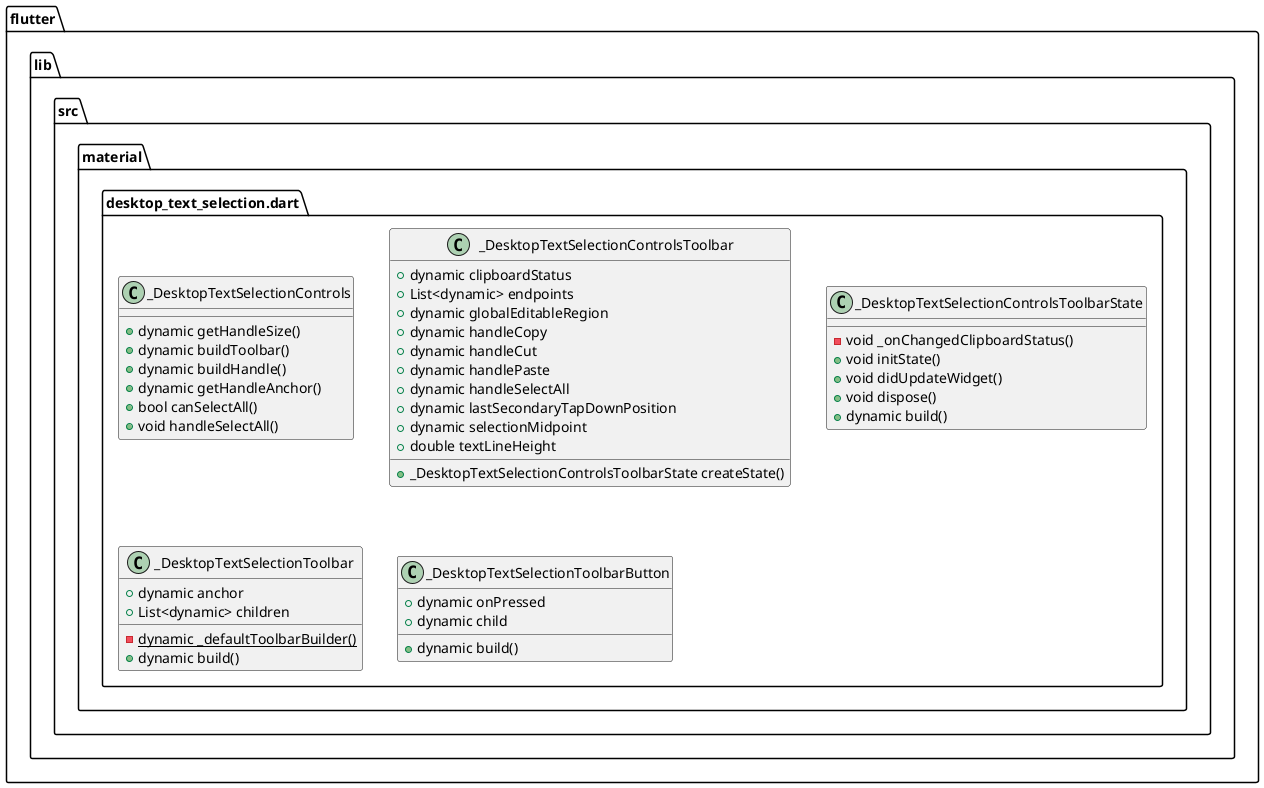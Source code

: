 @startuml
set namespaceSeparator ::

class "flutter::lib::src::material::desktop_text_selection.dart::_DesktopTextSelectionControls" {
  +dynamic getHandleSize()
  +dynamic buildToolbar()
  +dynamic buildHandle()
  +dynamic getHandleAnchor()
  +bool canSelectAll()
  +void handleSelectAll()
}

class "flutter::lib::src::material::desktop_text_selection.dart::_DesktopTextSelectionControlsToolbar" {
  +dynamic clipboardStatus
  +List<dynamic> endpoints
  +dynamic globalEditableRegion
  +dynamic handleCopy
  +dynamic handleCut
  +dynamic handlePaste
  +dynamic handleSelectAll
  +dynamic lastSecondaryTapDownPosition
  +dynamic selectionMidpoint
  +double textLineHeight
  +_DesktopTextSelectionControlsToolbarState createState()
}

class "flutter::lib::src::material::desktop_text_selection.dart::_DesktopTextSelectionControlsToolbarState" {
  -void _onChangedClipboardStatus()
  +void initState()
  +void didUpdateWidget()
  +void dispose()
  +dynamic build()
}

class "flutter::lib::src::material::desktop_text_selection.dart::_DesktopTextSelectionToolbar" {
  +dynamic anchor
  +List<dynamic> children
  {static} -dynamic _defaultToolbarBuilder()
  +dynamic build()
}

class "flutter::lib::src::material::desktop_text_selection.dart::_DesktopTextSelectionToolbarButton" {
  +dynamic onPressed
  +dynamic child
  +dynamic build()
}


@enduml